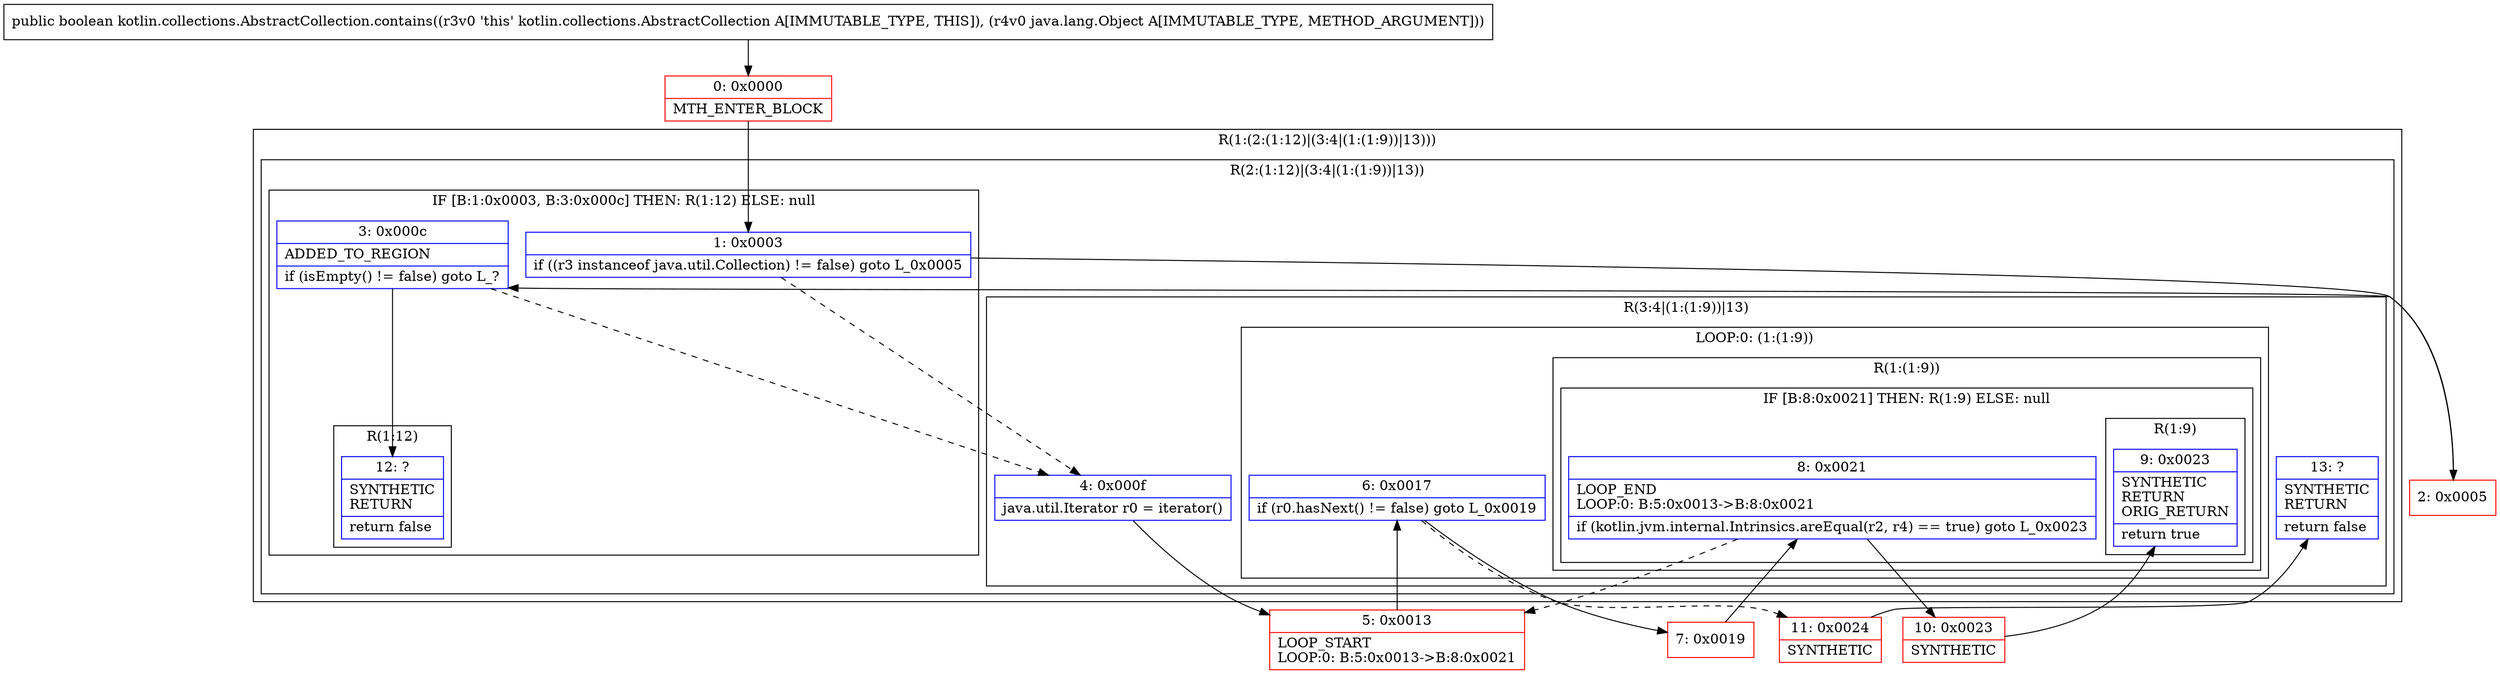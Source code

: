 digraph "CFG forkotlin.collections.AbstractCollection.contains(Ljava\/lang\/Object;)Z" {
subgraph cluster_Region_121417464 {
label = "R(1:(2:(1:12)|(3:4|(1:(1:9))|13)))";
node [shape=record,color=blue];
subgraph cluster_Region_423874432 {
label = "R(2:(1:12)|(3:4|(1:(1:9))|13))";
node [shape=record,color=blue];
subgraph cluster_IfRegion_335776002 {
label = "IF [B:1:0x0003, B:3:0x000c] THEN: R(1:12) ELSE: null";
node [shape=record,color=blue];
Node_1 [shape=record,label="{1\:\ 0x0003|if ((r3 instanceof java.util.Collection) != false) goto L_0x0005\l}"];
Node_3 [shape=record,label="{3\:\ 0x000c|ADDED_TO_REGION\l|if (isEmpty() != false) goto L_?\l}"];
subgraph cluster_Region_1441744229 {
label = "R(1:12)";
node [shape=record,color=blue];
Node_12 [shape=record,label="{12\:\ ?|SYNTHETIC\lRETURN\l|return false\l}"];
}
}
subgraph cluster_Region_927365710 {
label = "R(3:4|(1:(1:9))|13)";
node [shape=record,color=blue];
Node_4 [shape=record,label="{4\:\ 0x000f|java.util.Iterator r0 = iterator()\l}"];
subgraph cluster_LoopRegion_813599977 {
label = "LOOP:0: (1:(1:9))";
node [shape=record,color=blue];
Node_6 [shape=record,label="{6\:\ 0x0017|if (r0.hasNext() != false) goto L_0x0019\l}"];
subgraph cluster_Region_951933053 {
label = "R(1:(1:9))";
node [shape=record,color=blue];
subgraph cluster_IfRegion_399959650 {
label = "IF [B:8:0x0021] THEN: R(1:9) ELSE: null";
node [shape=record,color=blue];
Node_8 [shape=record,label="{8\:\ 0x0021|LOOP_END\lLOOP:0: B:5:0x0013\-\>B:8:0x0021\l|if (kotlin.jvm.internal.Intrinsics.areEqual(r2, r4) == true) goto L_0x0023\l}"];
subgraph cluster_Region_323386076 {
label = "R(1:9)";
node [shape=record,color=blue];
Node_9 [shape=record,label="{9\:\ 0x0023|SYNTHETIC\lRETURN\lORIG_RETURN\l|return true\l}"];
}
}
}
}
Node_13 [shape=record,label="{13\:\ ?|SYNTHETIC\lRETURN\l|return false\l}"];
}
}
}
Node_0 [shape=record,color=red,label="{0\:\ 0x0000|MTH_ENTER_BLOCK\l}"];
Node_2 [shape=record,color=red,label="{2\:\ 0x0005}"];
Node_5 [shape=record,color=red,label="{5\:\ 0x0013|LOOP_START\lLOOP:0: B:5:0x0013\-\>B:8:0x0021\l}"];
Node_7 [shape=record,color=red,label="{7\:\ 0x0019}"];
Node_10 [shape=record,color=red,label="{10\:\ 0x0023|SYNTHETIC\l}"];
Node_11 [shape=record,color=red,label="{11\:\ 0x0024|SYNTHETIC\l}"];
MethodNode[shape=record,label="{public boolean kotlin.collections.AbstractCollection.contains((r3v0 'this' kotlin.collections.AbstractCollection A[IMMUTABLE_TYPE, THIS]), (r4v0 java.lang.Object A[IMMUTABLE_TYPE, METHOD_ARGUMENT])) }"];
MethodNode -> Node_0;
Node_1 -> Node_2;
Node_1 -> Node_4[style=dashed];
Node_3 -> Node_4[style=dashed];
Node_3 -> Node_12;
Node_4 -> Node_5;
Node_6 -> Node_7;
Node_6 -> Node_11[style=dashed];
Node_8 -> Node_5[style=dashed];
Node_8 -> Node_10;
Node_0 -> Node_1;
Node_2 -> Node_3;
Node_5 -> Node_6;
Node_7 -> Node_8;
Node_10 -> Node_9;
Node_11 -> Node_13;
}


